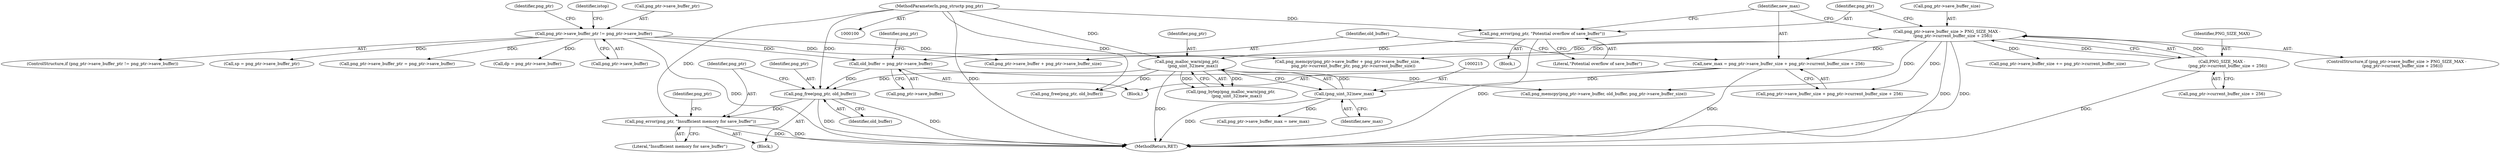 digraph "0_Chrome_7f3d85b096f66870a15b37c2f40b219b2e292693_6@API" {
"1000224" [label="(Call,png_free(png_ptr, old_buffer))"];
"1000212" [label="(Call,png_malloc_warn(png_ptr,\n         (png_uint_32)new_max))"];
"1000187" [label="(Call,png_error(png_ptr, \"Potential overflow of save_buffer\"))"];
"1000101" [label="(MethodParameterIn,png_structp png_ptr)"];
"1000214" [label="(Call,(png_uint_32)new_max)"];
"1000190" [label="(Call,new_max = png_ptr->save_buffer_size + png_ptr->current_buffer_size + 256)"];
"1000175" [label="(Call,png_ptr->save_buffer_size > PNG_SIZE_MAX -\n         (png_ptr->current_buffer_size + 256))"];
"1000179" [label="(Call,PNG_SIZE_MAX -\n         (png_ptr->current_buffer_size + 256))"];
"1000201" [label="(Call,old_buffer = png_ptr->save_buffer)"];
"1000109" [label="(Call,png_ptr->save_buffer_ptr != png_ptr->save_buffer)"];
"1000227" [label="(Call,png_error(png_ptr, \"Insufficient memory for save_buffer\"))"];
"1000279" [label="(Call,png_ptr->save_buffer_ptr = png_ptr->save_buffer)"];
"1000188" [label="(Identifier,png_ptr)"];
"1000175" [label="(Call,png_ptr->save_buffer_size > PNG_SIZE_MAX -\n         (png_ptr->current_buffer_size + 256))"];
"1000250" [label="(Identifier,png_ptr)"];
"1000224" [label="(Call,png_free(png_ptr, old_buffer))"];
"1000243" [label="(Call,png_ptr->save_buffer_max = new_max)"];
"1000122" [label="(Identifier,istop)"];
"1000267" [label="(Call,png_ptr->save_buffer_size += png_ptr->current_buffer_size)"];
"1000191" [label="(Identifier,new_max)"];
"1000186" [label="(Block,)"];
"1000232" [label="(Call,png_memcpy(png_ptr->save_buffer, old_buffer, png_ptr->save_buffer_size))"];
"1000212" [label="(Call,png_malloc_warn(png_ptr,\n         (png_uint_32)new_max))"];
"1000223" [label="(Block,)"];
"1000291" [label="(MethodReturn,RET)"];
"1000137" [label="(Call,dp = png_ptr->save_buffer)"];
"1000180" [label="(Identifier,PNG_SIZE_MAX)"];
"1000225" [label="(Identifier,png_ptr)"];
"1000213" [label="(Identifier,png_ptr)"];
"1000171" [label="(Block,)"];
"1000109" [label="(Call,png_ptr->save_buffer_ptr != png_ptr->save_buffer)"];
"1000210" [label="(Call,(png_bytep)png_malloc_warn(png_ptr,\n         (png_uint_32)new_max))"];
"1000189" [label="(Literal,\"Potential overflow of save_buffer\")"];
"1000110" [label="(Call,png_ptr->save_buffer_ptr)"];
"1000113" [label="(Call,png_ptr->save_buffer)"];
"1000190" [label="(Call,new_max = png_ptr->save_buffer_size + png_ptr->current_buffer_size + 256)"];
"1000101" [label="(MethodParameterIn,png_structp png_ptr)"];
"1000216" [label="(Identifier,new_max)"];
"1000214" [label="(Call,(png_uint_32)new_max)"];
"1000203" [label="(Call,png_ptr->save_buffer)"];
"1000108" [label="(ControlStructure,if (png_ptr->save_buffer_ptr != png_ptr->save_buffer))"];
"1000229" [label="(Literal,\"Insufficient memory for save_buffer\")"];
"1000240" [label="(Call,png_free(png_ptr, old_buffer))"];
"1000187" [label="(Call,png_error(png_ptr, \"Potential overflow of save_buffer\"))"];
"1000163" [label="(Identifier,png_ptr)"];
"1000228" [label="(Identifier,png_ptr)"];
"1000202" [label="(Identifier,old_buffer)"];
"1000253" [label="(Call,png_memcpy(png_ptr->save_buffer + png_ptr->save_buffer_size,\n         png_ptr->current_buffer_ptr, png_ptr->current_buffer_size))"];
"1000201" [label="(Call,old_buffer = png_ptr->save_buffer)"];
"1000226" [label="(Identifier,old_buffer)"];
"1000179" [label="(Call,PNG_SIZE_MAX -\n         (png_ptr->current_buffer_size + 256))"];
"1000176" [label="(Call,png_ptr->save_buffer_size)"];
"1000192" [label="(Call,png_ptr->save_buffer_size + png_ptr->current_buffer_size + 256)"];
"1000174" [label="(ControlStructure,if (png_ptr->save_buffer_size > PNG_SIZE_MAX -\n         (png_ptr->current_buffer_size + 256)))"];
"1000132" [label="(Call,sp = png_ptr->save_buffer_ptr)"];
"1000208" [label="(Identifier,png_ptr)"];
"1000181" [label="(Call,png_ptr->current_buffer_size + 256)"];
"1000227" [label="(Call,png_error(png_ptr, \"Insufficient memory for save_buffer\"))"];
"1000254" [label="(Call,png_ptr->save_buffer + png_ptr->save_buffer_size)"];
"1000224" -> "1000223"  [label="AST: "];
"1000224" -> "1000226"  [label="CFG: "];
"1000225" -> "1000224"  [label="AST: "];
"1000226" -> "1000224"  [label="AST: "];
"1000228" -> "1000224"  [label="CFG: "];
"1000224" -> "1000291"  [label="DDG: "];
"1000224" -> "1000291"  [label="DDG: "];
"1000212" -> "1000224"  [label="DDG: "];
"1000101" -> "1000224"  [label="DDG: "];
"1000201" -> "1000224"  [label="DDG: "];
"1000224" -> "1000227"  [label="DDG: "];
"1000212" -> "1000210"  [label="AST: "];
"1000212" -> "1000214"  [label="CFG: "];
"1000213" -> "1000212"  [label="AST: "];
"1000214" -> "1000212"  [label="AST: "];
"1000210" -> "1000212"  [label="CFG: "];
"1000212" -> "1000291"  [label="DDG: "];
"1000212" -> "1000210"  [label="DDG: "];
"1000212" -> "1000210"  [label="DDG: "];
"1000187" -> "1000212"  [label="DDG: "];
"1000101" -> "1000212"  [label="DDG: "];
"1000214" -> "1000212"  [label="DDG: "];
"1000212" -> "1000240"  [label="DDG: "];
"1000187" -> "1000186"  [label="AST: "];
"1000187" -> "1000189"  [label="CFG: "];
"1000188" -> "1000187"  [label="AST: "];
"1000189" -> "1000187"  [label="AST: "];
"1000191" -> "1000187"  [label="CFG: "];
"1000187" -> "1000291"  [label="DDG: "];
"1000101" -> "1000187"  [label="DDG: "];
"1000101" -> "1000100"  [label="AST: "];
"1000101" -> "1000291"  [label="DDG: "];
"1000101" -> "1000227"  [label="DDG: "];
"1000101" -> "1000240"  [label="DDG: "];
"1000214" -> "1000216"  [label="CFG: "];
"1000215" -> "1000214"  [label="AST: "];
"1000216" -> "1000214"  [label="AST: "];
"1000214" -> "1000291"  [label="DDG: "];
"1000190" -> "1000214"  [label="DDG: "];
"1000214" -> "1000243"  [label="DDG: "];
"1000190" -> "1000171"  [label="AST: "];
"1000190" -> "1000192"  [label="CFG: "];
"1000191" -> "1000190"  [label="AST: "];
"1000192" -> "1000190"  [label="AST: "];
"1000202" -> "1000190"  [label="CFG: "];
"1000190" -> "1000291"  [label="DDG: "];
"1000175" -> "1000190"  [label="DDG: "];
"1000175" -> "1000174"  [label="AST: "];
"1000175" -> "1000179"  [label="CFG: "];
"1000176" -> "1000175"  [label="AST: "];
"1000179" -> "1000175"  [label="AST: "];
"1000188" -> "1000175"  [label="CFG: "];
"1000191" -> "1000175"  [label="CFG: "];
"1000175" -> "1000291"  [label="DDG: "];
"1000175" -> "1000291"  [label="DDG: "];
"1000179" -> "1000175"  [label="DDG: "];
"1000179" -> "1000175"  [label="DDG: "];
"1000175" -> "1000192"  [label="DDG: "];
"1000175" -> "1000232"  [label="DDG: "];
"1000175" -> "1000253"  [label="DDG: "];
"1000175" -> "1000254"  [label="DDG: "];
"1000175" -> "1000267"  [label="DDG: "];
"1000179" -> "1000181"  [label="CFG: "];
"1000180" -> "1000179"  [label="AST: "];
"1000181" -> "1000179"  [label="AST: "];
"1000179" -> "1000291"  [label="DDG: "];
"1000201" -> "1000171"  [label="AST: "];
"1000201" -> "1000203"  [label="CFG: "];
"1000202" -> "1000201"  [label="AST: "];
"1000203" -> "1000201"  [label="AST: "];
"1000208" -> "1000201"  [label="CFG: "];
"1000109" -> "1000201"  [label="DDG: "];
"1000201" -> "1000232"  [label="DDG: "];
"1000109" -> "1000108"  [label="AST: "];
"1000109" -> "1000113"  [label="CFG: "];
"1000110" -> "1000109"  [label="AST: "];
"1000113" -> "1000109"  [label="AST: "];
"1000122" -> "1000109"  [label="CFG: "];
"1000163" -> "1000109"  [label="CFG: "];
"1000109" -> "1000291"  [label="DDG: "];
"1000109" -> "1000132"  [label="DDG: "];
"1000109" -> "1000137"  [label="DDG: "];
"1000109" -> "1000253"  [label="DDG: "];
"1000109" -> "1000254"  [label="DDG: "];
"1000109" -> "1000279"  [label="DDG: "];
"1000227" -> "1000223"  [label="AST: "];
"1000227" -> "1000229"  [label="CFG: "];
"1000228" -> "1000227"  [label="AST: "];
"1000229" -> "1000227"  [label="AST: "];
"1000250" -> "1000227"  [label="CFG: "];
"1000227" -> "1000291"  [label="DDG: "];
"1000227" -> "1000291"  [label="DDG: "];
}
